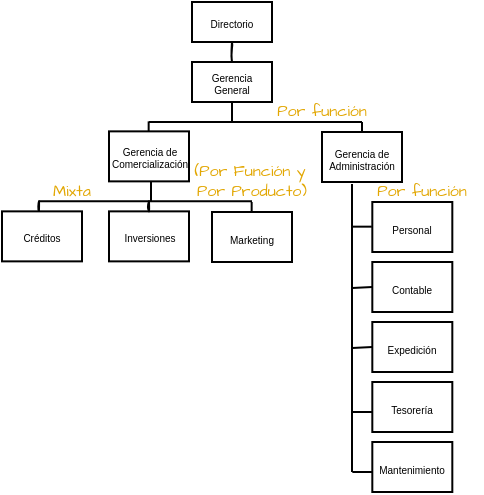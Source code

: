 <mxfile version="21.6.8" type="device">
  <diagram id="prtHgNgQTEPvFCAcTncT" name="Page-1">
    <mxGraphModel dx="293" dy="177" grid="1" gridSize="5" guides="1" tooltips="1" connect="1" arrows="1" fold="1" page="1" pageScale="1" pageWidth="1600" pageHeight="900" background="none" math="0" shadow="0">
      <root>
        <mxCell id="0" />
        <mxCell id="1" parent="0" />
        <mxCell id="bg21X9tkaUSZAUKivtD--1" value="Gerencia General" style="rounded=0;whiteSpace=wrap;html=1;fontSize=5;" parent="1" vertex="1">
          <mxGeometry x="380" y="45" width="40" height="20" as="geometry" />
        </mxCell>
        <mxCell id="bg21X9tkaUSZAUKivtD--8" value="Expedición" style="rounded=0;whiteSpace=wrap;html=1;fontSize=5;" parent="1" vertex="1">
          <mxGeometry x="470.16" y="175" width="40" height="25" as="geometry" />
        </mxCell>
        <mxCell id="bg21X9tkaUSZAUKivtD--18" value="" style="endArrow=none;html=1;rounded=0;" parent="1" edge="1">
          <mxGeometry width="50" height="50" relative="1" as="geometry">
            <mxPoint x="400" y="75" as="sourcePoint" />
            <mxPoint x="400" y="65" as="targetPoint" />
          </mxGeometry>
        </mxCell>
        <mxCell id="bg21X9tkaUSZAUKivtD--40" value="Gerencia de Administración" style="rounded=0;whiteSpace=wrap;html=1;fontSize=5;" parent="1" vertex="1">
          <mxGeometry x="445" y="80" width="40" height="25" as="geometry" />
        </mxCell>
        <mxCell id="bg21X9tkaUSZAUKivtD--47" value="" style="endArrow=none;html=1;rounded=0;" parent="1" edge="1">
          <mxGeometry width="50" height="50" relative="1" as="geometry">
            <mxPoint x="358.33" y="79.68" as="sourcePoint" />
            <mxPoint x="358.33" y="74.68" as="targetPoint" />
          </mxGeometry>
        </mxCell>
        <mxCell id="bg21X9tkaUSZAUKivtD--48" value="" style="endArrow=none;html=1;rounded=0;exitX=0.5;exitY=0;exitDx=0;exitDy=0;" parent="1" source="bg21X9tkaUSZAUKivtD--40" edge="1">
          <mxGeometry width="50" height="50" relative="1" as="geometry">
            <mxPoint x="280" y="165" as="sourcePoint" />
            <mxPoint x="465" y="75" as="targetPoint" />
          </mxGeometry>
        </mxCell>
        <mxCell id="bg21X9tkaUSZAUKivtD--85" value="Contable" style="rounded=0;whiteSpace=wrap;html=1;fontSize=5;" parent="1" vertex="1">
          <mxGeometry x="470.16" y="145" width="40" height="25" as="geometry" />
        </mxCell>
        <mxCell id="bg21X9tkaUSZAUKivtD--87" value="" style="endArrow=none;html=1;rounded=0;exitX=0;exitY=0.5;exitDx=0;exitDy=0;" parent="1" source="bg21X9tkaUSZAUKivtD--8" edge="1">
          <mxGeometry width="50" height="50" relative="1" as="geometry">
            <mxPoint x="465" y="145.32" as="sourcePoint" />
            <mxPoint x="460.16" y="188" as="targetPoint" />
          </mxGeometry>
        </mxCell>
        <mxCell id="kjkgU98nhni_tzu0HvUh-19" value="" style="endArrow=none;html=1;rounded=0;exitX=0;exitY=0.5;exitDx=0;exitDy=0;" parent="1" source="bg21X9tkaUSZAUKivtD--85" edge="1">
          <mxGeometry width="50" height="50" relative="1" as="geometry">
            <mxPoint x="490.16" y="110" as="sourcePoint" />
            <mxPoint x="460.16" y="158" as="targetPoint" />
          </mxGeometry>
        </mxCell>
        <mxCell id="7cUdnHOEPG1iPGDejOsI-1" value="Directorio" style="rounded=0;whiteSpace=wrap;html=1;fontSize=5;" parent="1" vertex="1">
          <mxGeometry x="380" y="15" width="40" height="20" as="geometry" />
        </mxCell>
        <mxCell id="7cUdnHOEPG1iPGDejOsI-2" value="" style="endArrow=none;html=1;rounded=0;sketch=1;hachureGap=4;jiggle=2;curveFitting=1;fontFamily=Architects Daughter;fontSource=https%3A%2F%2Ffonts.googleapis.com%2Fcss%3Ffamily%3DArchitects%2BDaughter;fontSize=16;entryX=0.5;entryY=1;entryDx=0;entryDy=0;exitX=0.5;exitY=0;exitDx=0;exitDy=0;" parent="1" source="bg21X9tkaUSZAUKivtD--1" target="7cUdnHOEPG1iPGDejOsI-1" edge="1">
          <mxGeometry width="50" height="50" relative="1" as="geometry">
            <mxPoint x="365" y="115" as="sourcePoint" />
            <mxPoint x="415" y="65" as="targetPoint" />
          </mxGeometry>
        </mxCell>
        <mxCell id="7cUdnHOEPG1iPGDejOsI-5" value="" style="endArrow=none;html=1;rounded=0;entryX=0.5;entryY=1;entryDx=0;entryDy=0;" parent="1" edge="1">
          <mxGeometry width="50" height="50" relative="1" as="geometry">
            <mxPoint x="359.5" y="114.68" as="sourcePoint" />
            <mxPoint x="359.5" y="104.68" as="targetPoint" />
          </mxGeometry>
        </mxCell>
        <mxCell id="7cUdnHOEPG1iPGDejOsI-14" value="Personal" style="rounded=0;whiteSpace=wrap;html=1;fontSize=5;" parent="1" vertex="1">
          <mxGeometry x="470.16" y="115" width="40" height="25" as="geometry" />
        </mxCell>
        <mxCell id="7cUdnHOEPG1iPGDejOsI-17" value="Tesorería" style="rounded=0;whiteSpace=wrap;html=1;fontSize=5;" parent="1" vertex="1">
          <mxGeometry x="470.16" y="205" width="40" height="25" as="geometry" />
        </mxCell>
        <mxCell id="7cUdnHOEPG1iPGDejOsI-18" value="Mantenimiento" style="rounded=0;whiteSpace=wrap;html=1;fontSize=5;" parent="1" vertex="1">
          <mxGeometry x="470.16" y="235" width="40" height="25" as="geometry" />
        </mxCell>
        <mxCell id="7cUdnHOEPG1iPGDejOsI-19" value="" style="endArrow=none;html=1;rounded=0;exitX=0;exitY=0.6;exitDx=0;exitDy=0;exitPerimeter=0;" parent="1" edge="1">
          <mxGeometry width="50" height="50" relative="1" as="geometry">
            <mxPoint x="470.16" y="220" as="sourcePoint" />
            <mxPoint x="460.16" y="220" as="targetPoint" />
          </mxGeometry>
        </mxCell>
        <mxCell id="7cUdnHOEPG1iPGDejOsI-20" value="" style="endArrow=none;html=1;rounded=0;exitX=0;exitY=0.6;exitDx=0;exitDy=0;exitPerimeter=0;" parent="1" edge="1">
          <mxGeometry width="50" height="50" relative="1" as="geometry">
            <mxPoint x="470.16" y="250" as="sourcePoint" />
            <mxPoint x="460.16" y="250" as="targetPoint" />
          </mxGeometry>
        </mxCell>
        <mxCell id="7cUdnHOEPG1iPGDejOsI-21" value="" style="endArrow=none;html=1;rounded=0;entryX=0.375;entryY=1.04;entryDx=0;entryDy=0;entryPerimeter=0;" parent="1" edge="1" target="bg21X9tkaUSZAUKivtD--40">
          <mxGeometry width="50" height="50" relative="1" as="geometry">
            <mxPoint x="460" y="250" as="sourcePoint" />
            <mxPoint x="460" y="145.32" as="targetPoint" />
          </mxGeometry>
        </mxCell>
        <mxCell id="ujyH8u7Fe0etUauKKCHA-5" value="Inversiones" style="rounded=0;whiteSpace=wrap;html=1;fontSize=5;" vertex="1" parent="1">
          <mxGeometry x="338.5" y="119.68" width="40" height="25" as="geometry" />
        </mxCell>
        <mxCell id="ujyH8u7Fe0etUauKKCHA-6" value="" style="endArrow=none;html=1;rounded=0;sketch=1;hachureGap=4;jiggle=2;curveFitting=1;fontFamily=Architects Daughter;fontSource=https://fonts.googleapis.com/css?family=Architects+Daughter;fontSize=16;exitX=0.5;exitY=0;exitDx=0;exitDy=0;" edge="1" parent="1" source="ujyH8u7Fe0etUauKKCHA-5">
          <mxGeometry width="50" height="50" relative="1" as="geometry">
            <mxPoint x="363.5" y="209.68" as="sourcePoint" />
            <mxPoint x="358.5" y="114.68" as="targetPoint" />
          </mxGeometry>
        </mxCell>
        <mxCell id="ujyH8u7Fe0etUauKKCHA-9" value="" style="endArrow=none;html=1;rounded=0;sketch=1;hachureGap=4;jiggle=2;curveFitting=1;fontFamily=Architects Daughter;fontSource=https://fonts.googleapis.com/css?family=Architects+Daughter;fontSize=16;exitX=0.5;exitY=0;exitDx=0;exitDy=0;" edge="1" parent="1">
          <mxGeometry width="50" height="50" relative="1" as="geometry">
            <mxPoint x="303.5" y="119.68" as="sourcePoint" />
            <mxPoint x="303.5" y="114.68" as="targetPoint" />
          </mxGeometry>
        </mxCell>
        <mxCell id="ujyH8u7Fe0etUauKKCHA-35" value="&lt;font color=&quot;#e2a703&quot; style=&quot;font-size: 8px;&quot;&gt;Por función&lt;/font&gt;" style="text;html=1;strokeColor=none;fillColor=none;align=center;verticalAlign=middle;whiteSpace=wrap;rounded=0;fontSize=20;fontFamily=Architects Daughter;" vertex="1" parent="1">
          <mxGeometry x="415" y="50" width="60" height="30" as="geometry" />
        </mxCell>
        <mxCell id="ujyH8u7Fe0etUauKKCHA-36" value="&lt;font color=&quot;#e2a703&quot; style=&quot;font-size: 8px;&quot;&gt;Por función&lt;/font&gt;" style="text;html=1;strokeColor=none;fillColor=none;align=center;verticalAlign=middle;whiteSpace=wrap;rounded=0;fontSize=20;fontFamily=Architects Daughter;" vertex="1" parent="1">
          <mxGeometry x="465" y="89.68" width="60" height="30" as="geometry" />
        </mxCell>
        <mxCell id="ujyH8u7Fe0etUauKKCHA-39" value="&lt;font color=&quot;#e2a703&quot; style=&quot;font-size: 8px;&quot;&gt;Mixta&lt;/font&gt;" style="text;html=1;strokeColor=none;fillColor=none;align=center;verticalAlign=middle;whiteSpace=wrap;rounded=0;fontSize=20;fontFamily=Architects Daughter;" vertex="1" parent="1">
          <mxGeometry x="290" y="89.68" width="60" height="30" as="geometry" />
        </mxCell>
        <mxCell id="ujyH8u7Fe0etUauKKCHA-45" value="" style="endArrow=none;html=1;rounded=0;" edge="1" parent="1">
          <mxGeometry width="50" height="50" relative="1" as="geometry">
            <mxPoint x="303.5" y="114.68" as="sourcePoint" />
            <mxPoint x="410" y="114.68" as="targetPoint" />
            <Array as="points" />
          </mxGeometry>
        </mxCell>
        <mxCell id="ujyH8u7Fe0etUauKKCHA-49" value="" style="endArrow=none;html=1;rounded=0;exitX=0;exitY=0.5;exitDx=0;exitDy=0;" edge="1" parent="1">
          <mxGeometry width="50" height="50" relative="1" as="geometry">
            <mxPoint x="469.92" y="127.33" as="sourcePoint" />
            <mxPoint x="460.08" y="127.33" as="targetPoint" />
          </mxGeometry>
        </mxCell>
        <mxCell id="ujyH8u7Fe0etUauKKCHA-50" value="Gerencia de Comercialización" style="rounded=0;whiteSpace=wrap;html=1;fontSize=5;" vertex="1" parent="1">
          <mxGeometry x="338.5" y="79.68" width="40" height="25" as="geometry" />
        </mxCell>
        <mxCell id="ujyH8u7Fe0etUauKKCHA-51" value="Créditos" style="rounded=0;whiteSpace=wrap;html=1;fontSize=5;" vertex="1" parent="1">
          <mxGeometry x="285" y="119.68" width="40" height="25" as="geometry" />
        </mxCell>
        <mxCell id="ujyH8u7Fe0etUauKKCHA-52" value="Marketing" style="rounded=0;whiteSpace=wrap;html=1;fontSize=5;" vertex="1" parent="1">
          <mxGeometry x="390" y="120" width="40" height="25" as="geometry" />
        </mxCell>
        <mxCell id="ujyH8u7Fe0etUauKKCHA-53" value="" style="endArrow=none;html=1;rounded=0;" edge="1" parent="1">
          <mxGeometry width="50" height="50" relative="1" as="geometry">
            <mxPoint x="409.83" y="120" as="sourcePoint" />
            <mxPoint x="409.83" y="115" as="targetPoint" />
          </mxGeometry>
        </mxCell>
        <mxCell id="ujyH8u7Fe0etUauKKCHA-54" value="" style="endArrow=none;html=1;rounded=0;" edge="1" parent="1">
          <mxGeometry width="50" height="50" relative="1" as="geometry">
            <mxPoint x="358.5" y="75" as="sourcePoint" />
            <mxPoint x="465" y="75" as="targetPoint" />
            <Array as="points" />
          </mxGeometry>
        </mxCell>
        <mxCell id="ujyH8u7Fe0etUauKKCHA-55" value="&lt;font color=&quot;#e2a703&quot; style=&quot;font-size: 8px;&quot;&gt;(Por Función y&lt;/font&gt;" style="text;html=1;strokeColor=none;fillColor=none;align=center;verticalAlign=middle;whiteSpace=wrap;rounded=0;fontSize=20;fontFamily=Architects Daughter;" vertex="1" parent="1">
          <mxGeometry x="378.5" y="79.68" width="60" height="30" as="geometry" />
        </mxCell>
        <mxCell id="ujyH8u7Fe0etUauKKCHA-56" value="&lt;font color=&quot;#e2a703&quot; style=&quot;font-size: 8px;&quot;&gt;Por Producto)&lt;/font&gt;" style="text;html=1;strokeColor=none;fillColor=none;align=center;verticalAlign=middle;whiteSpace=wrap;rounded=0;fontSize=20;fontFamily=Architects Daughter;" vertex="1" parent="1">
          <mxGeometry x="380" y="90" width="60" height="30" as="geometry" />
        </mxCell>
      </root>
    </mxGraphModel>
  </diagram>
</mxfile>
